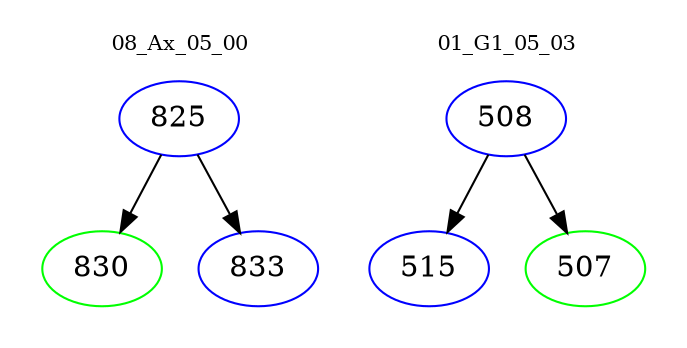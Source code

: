 digraph{
subgraph cluster_0 {
color = white
label = "08_Ax_05_00";
fontsize=10;
T0_825 [label="825", color="blue"]
T0_825 -> T0_830 [color="black"]
T0_830 [label="830", color="green"]
T0_825 -> T0_833 [color="black"]
T0_833 [label="833", color="blue"]
}
subgraph cluster_1 {
color = white
label = "01_G1_05_03";
fontsize=10;
T1_508 [label="508", color="blue"]
T1_508 -> T1_515 [color="black"]
T1_515 [label="515", color="blue"]
T1_508 -> T1_507 [color="black"]
T1_507 [label="507", color="green"]
}
}
